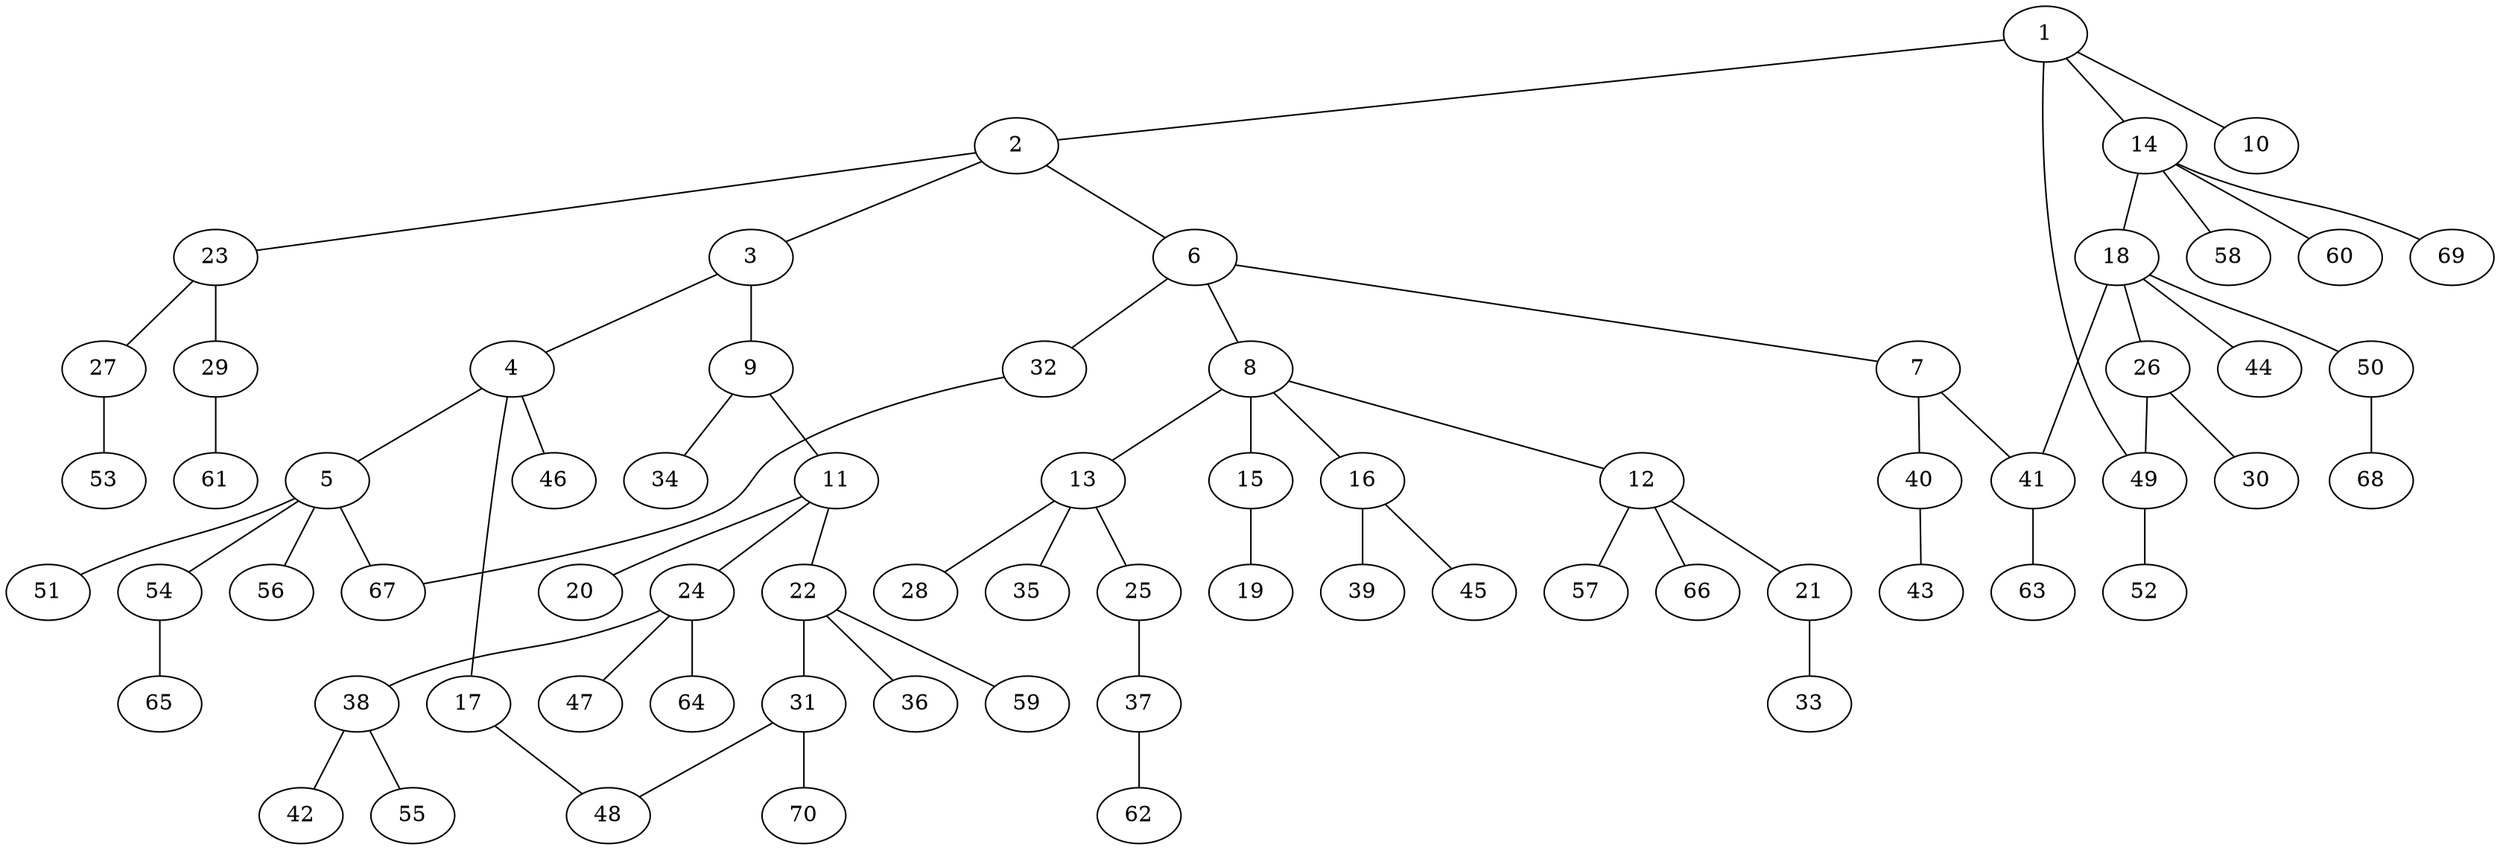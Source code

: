 graph graphname {1--2
1--10
1--14
1--49
2--3
2--6
2--23
3--4
3--9
4--5
4--17
4--46
5--51
5--54
5--56
5--67
6--7
6--8
6--32
7--40
7--41
8--12
8--13
8--15
8--16
9--11
9--34
11--20
11--22
11--24
12--21
12--57
12--66
13--25
13--28
13--35
14--18
14--58
14--60
14--69
15--19
16--39
16--45
17--48
18--26
18--41
18--44
18--50
21--33
22--31
22--36
22--59
23--27
23--29
24--38
24--47
24--64
25--37
26--30
26--49
27--53
29--61
31--48
31--70
32--67
37--62
38--42
38--55
40--43
41--63
49--52
50--68
54--65
}